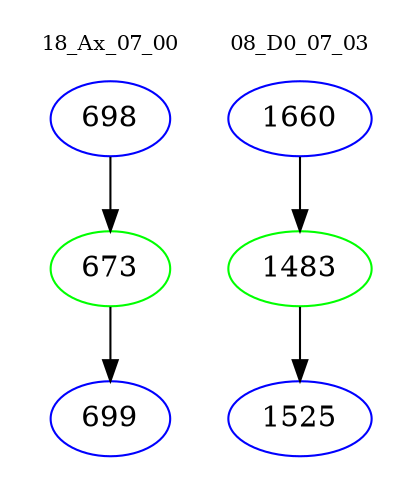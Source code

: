 digraph{
subgraph cluster_0 {
color = white
label = "18_Ax_07_00";
fontsize=10;
T0_698 [label="698", color="blue"]
T0_698 -> T0_673 [color="black"]
T0_673 [label="673", color="green"]
T0_673 -> T0_699 [color="black"]
T0_699 [label="699", color="blue"]
}
subgraph cluster_1 {
color = white
label = "08_D0_07_03";
fontsize=10;
T1_1660 [label="1660", color="blue"]
T1_1660 -> T1_1483 [color="black"]
T1_1483 [label="1483", color="green"]
T1_1483 -> T1_1525 [color="black"]
T1_1525 [label="1525", color="blue"]
}
}
